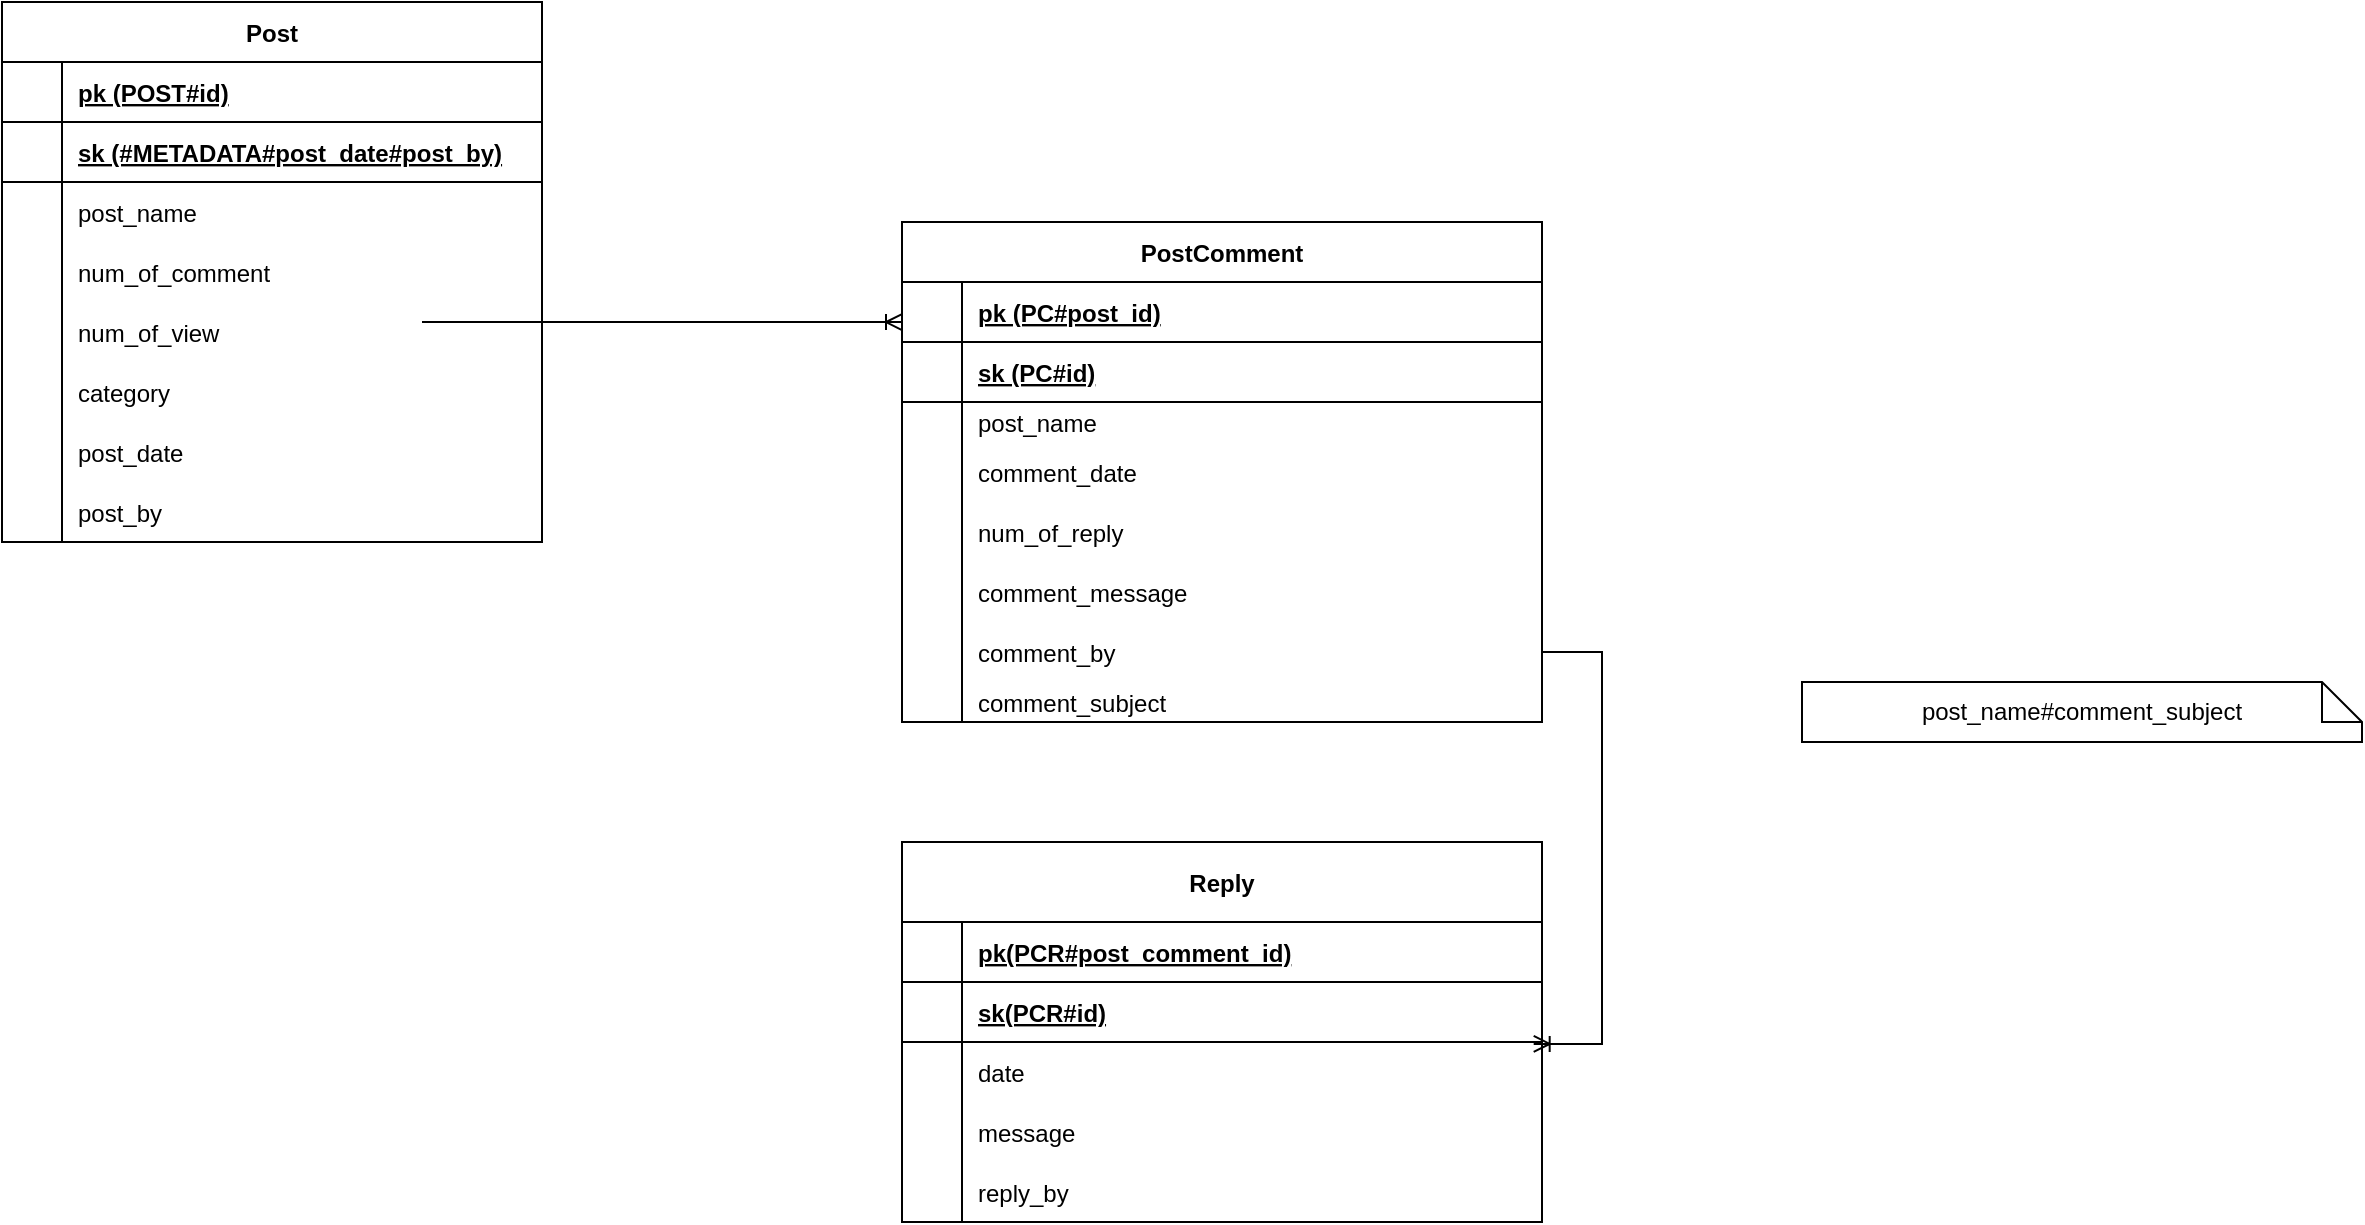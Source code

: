 <mxfile version="20.7.4" type="github">
  <diagram id="dFZohFx2s99H1nQ90OQJ" name="Page-1">
    <mxGraphModel dx="1674" dy="764" grid="1" gridSize="10" guides="1" tooltips="1" connect="1" arrows="1" fold="1" page="1" pageScale="1" pageWidth="1920" pageHeight="1200" math="0" shadow="0">
      <root>
        <mxCell id="0" />
        <mxCell id="1" parent="0" />
        <mxCell id="v9dqBM3XCGgGvdYVH0Uz-1" value="Post" style="shape=table;startSize=30;container=1;collapsible=1;childLayout=tableLayout;fixedRows=1;rowLines=0;fontStyle=1;align=center;resizeLast=1;" parent="1" vertex="1">
          <mxGeometry x="180" y="160" width="270" height="270" as="geometry" />
        </mxCell>
        <mxCell id="v9dqBM3XCGgGvdYVH0Uz-2" value="" style="shape=tableRow;horizontal=0;startSize=0;swimlaneHead=0;swimlaneBody=0;fillColor=none;collapsible=0;dropTarget=0;points=[[0,0.5],[1,0.5]];portConstraint=eastwest;top=0;left=0;right=0;bottom=1;" parent="v9dqBM3XCGgGvdYVH0Uz-1" vertex="1">
          <mxGeometry y="30" width="270" height="30" as="geometry" />
        </mxCell>
        <mxCell id="v9dqBM3XCGgGvdYVH0Uz-3" value="" style="shape=partialRectangle;connectable=0;fillColor=none;top=0;left=0;bottom=0;right=0;fontStyle=1;overflow=hidden;" parent="v9dqBM3XCGgGvdYVH0Uz-2" vertex="1">
          <mxGeometry width="30" height="30" as="geometry">
            <mxRectangle width="30" height="30" as="alternateBounds" />
          </mxGeometry>
        </mxCell>
        <mxCell id="v9dqBM3XCGgGvdYVH0Uz-4" value="pk (POST#id)" style="shape=partialRectangle;connectable=0;fillColor=none;top=0;left=0;bottom=0;right=0;align=left;spacingLeft=6;fontStyle=5;overflow=hidden;" parent="v9dqBM3XCGgGvdYVH0Uz-2" vertex="1">
          <mxGeometry x="30" width="240" height="30" as="geometry">
            <mxRectangle width="240" height="30" as="alternateBounds" />
          </mxGeometry>
        </mxCell>
        <mxCell id="OMfwDBbiNhN4v_xhJ7d3-13" value="" style="shape=tableRow;horizontal=0;startSize=0;swimlaneHead=0;swimlaneBody=0;fillColor=none;collapsible=0;dropTarget=0;points=[[0,0.5],[1,0.5]];portConstraint=eastwest;top=0;left=0;right=0;bottom=1;" vertex="1" parent="v9dqBM3XCGgGvdYVH0Uz-1">
          <mxGeometry y="60" width="270" height="30" as="geometry" />
        </mxCell>
        <mxCell id="OMfwDBbiNhN4v_xhJ7d3-14" value="" style="shape=partialRectangle;connectable=0;fillColor=none;top=0;left=0;bottom=0;right=0;fontStyle=1;overflow=hidden;" vertex="1" parent="OMfwDBbiNhN4v_xhJ7d3-13">
          <mxGeometry width="30" height="30" as="geometry">
            <mxRectangle width="30" height="30" as="alternateBounds" />
          </mxGeometry>
        </mxCell>
        <mxCell id="OMfwDBbiNhN4v_xhJ7d3-15" value="sk (#METADATA#post_date#post_by)" style="shape=partialRectangle;connectable=0;fillColor=none;top=0;left=0;bottom=0;right=0;align=left;spacingLeft=6;fontStyle=5;overflow=hidden;" vertex="1" parent="OMfwDBbiNhN4v_xhJ7d3-13">
          <mxGeometry x="30" width="240" height="30" as="geometry">
            <mxRectangle width="240" height="30" as="alternateBounds" />
          </mxGeometry>
        </mxCell>
        <mxCell id="v9dqBM3XCGgGvdYVH0Uz-5" value="" style="shape=tableRow;horizontal=0;startSize=0;swimlaneHead=0;swimlaneBody=0;fillColor=none;collapsible=0;dropTarget=0;points=[[0,0.5],[1,0.5]];portConstraint=eastwest;top=0;left=0;right=0;bottom=0;" parent="v9dqBM3XCGgGvdYVH0Uz-1" vertex="1">
          <mxGeometry y="90" width="270" height="30" as="geometry" />
        </mxCell>
        <mxCell id="v9dqBM3XCGgGvdYVH0Uz-6" value="" style="shape=partialRectangle;connectable=0;fillColor=none;top=0;left=0;bottom=0;right=0;editable=1;overflow=hidden;" parent="v9dqBM3XCGgGvdYVH0Uz-5" vertex="1">
          <mxGeometry width="30" height="30" as="geometry">
            <mxRectangle width="30" height="30" as="alternateBounds" />
          </mxGeometry>
        </mxCell>
        <mxCell id="v9dqBM3XCGgGvdYVH0Uz-7" value="post_name" style="shape=partialRectangle;connectable=0;fillColor=none;top=0;left=0;bottom=0;right=0;align=left;spacingLeft=6;overflow=hidden;" parent="v9dqBM3XCGgGvdYVH0Uz-5" vertex="1">
          <mxGeometry x="30" width="240" height="30" as="geometry">
            <mxRectangle width="240" height="30" as="alternateBounds" />
          </mxGeometry>
        </mxCell>
        <mxCell id="v9dqBM3XCGgGvdYVH0Uz-8" value="" style="shape=tableRow;horizontal=0;startSize=0;swimlaneHead=0;swimlaneBody=0;fillColor=none;collapsible=0;dropTarget=0;points=[[0,0.5],[1,0.5]];portConstraint=eastwest;top=0;left=0;right=0;bottom=0;" parent="v9dqBM3XCGgGvdYVH0Uz-1" vertex="1">
          <mxGeometry y="120" width="270" height="30" as="geometry" />
        </mxCell>
        <mxCell id="v9dqBM3XCGgGvdYVH0Uz-9" value="" style="shape=partialRectangle;connectable=0;fillColor=none;top=0;left=0;bottom=0;right=0;editable=1;overflow=hidden;" parent="v9dqBM3XCGgGvdYVH0Uz-8" vertex="1">
          <mxGeometry width="30" height="30" as="geometry">
            <mxRectangle width="30" height="30" as="alternateBounds" />
          </mxGeometry>
        </mxCell>
        <mxCell id="v9dqBM3XCGgGvdYVH0Uz-10" value="num_of_comment" style="shape=partialRectangle;connectable=0;fillColor=none;top=0;left=0;bottom=0;right=0;align=left;spacingLeft=6;overflow=hidden;" parent="v9dqBM3XCGgGvdYVH0Uz-8" vertex="1">
          <mxGeometry x="30" width="240" height="30" as="geometry">
            <mxRectangle width="240" height="30" as="alternateBounds" />
          </mxGeometry>
        </mxCell>
        <mxCell id="v9dqBM3XCGgGvdYVH0Uz-11" value="" style="shape=tableRow;horizontal=0;startSize=0;swimlaneHead=0;swimlaneBody=0;fillColor=none;collapsible=0;dropTarget=0;points=[[0,0.5],[1,0.5]];portConstraint=eastwest;top=0;left=0;right=0;bottom=0;" parent="v9dqBM3XCGgGvdYVH0Uz-1" vertex="1">
          <mxGeometry y="150" width="270" height="30" as="geometry" />
        </mxCell>
        <mxCell id="v9dqBM3XCGgGvdYVH0Uz-12" value="" style="shape=partialRectangle;connectable=0;fillColor=none;top=0;left=0;bottom=0;right=0;editable=1;overflow=hidden;" parent="v9dqBM3XCGgGvdYVH0Uz-11" vertex="1">
          <mxGeometry width="30" height="30" as="geometry">
            <mxRectangle width="30" height="30" as="alternateBounds" />
          </mxGeometry>
        </mxCell>
        <mxCell id="v9dqBM3XCGgGvdYVH0Uz-13" value="num_of_view" style="shape=partialRectangle;connectable=0;fillColor=none;top=0;left=0;bottom=0;right=0;align=left;spacingLeft=6;overflow=hidden;" parent="v9dqBM3XCGgGvdYVH0Uz-11" vertex="1">
          <mxGeometry x="30" width="240" height="30" as="geometry">
            <mxRectangle width="240" height="30" as="alternateBounds" />
          </mxGeometry>
        </mxCell>
        <mxCell id="OMfwDBbiNhN4v_xhJ7d3-4" value="" style="shape=tableRow;horizontal=0;startSize=0;swimlaneHead=0;swimlaneBody=0;fillColor=none;collapsible=0;dropTarget=0;points=[[0,0.5],[1,0.5]];portConstraint=eastwest;top=0;left=0;right=0;bottom=0;" vertex="1" parent="v9dqBM3XCGgGvdYVH0Uz-1">
          <mxGeometry y="180" width="270" height="30" as="geometry" />
        </mxCell>
        <mxCell id="OMfwDBbiNhN4v_xhJ7d3-5" value="" style="shape=partialRectangle;connectable=0;fillColor=none;top=0;left=0;bottom=0;right=0;editable=1;overflow=hidden;" vertex="1" parent="OMfwDBbiNhN4v_xhJ7d3-4">
          <mxGeometry width="30" height="30" as="geometry">
            <mxRectangle width="30" height="30" as="alternateBounds" />
          </mxGeometry>
        </mxCell>
        <mxCell id="OMfwDBbiNhN4v_xhJ7d3-6" value="category" style="shape=partialRectangle;connectable=0;fillColor=none;top=0;left=0;bottom=0;right=0;align=left;spacingLeft=6;overflow=hidden;" vertex="1" parent="OMfwDBbiNhN4v_xhJ7d3-4">
          <mxGeometry x="30" width="240" height="30" as="geometry">
            <mxRectangle width="240" height="30" as="alternateBounds" />
          </mxGeometry>
        </mxCell>
        <mxCell id="OMfwDBbiNhN4v_xhJ7d3-16" value="" style="shape=tableRow;horizontal=0;startSize=0;swimlaneHead=0;swimlaneBody=0;fillColor=none;collapsible=0;dropTarget=0;points=[[0,0.5],[1,0.5]];portConstraint=eastwest;top=0;left=0;right=0;bottom=0;" vertex="1" parent="v9dqBM3XCGgGvdYVH0Uz-1">
          <mxGeometry y="210" width="270" height="30" as="geometry" />
        </mxCell>
        <mxCell id="OMfwDBbiNhN4v_xhJ7d3-17" value="" style="shape=partialRectangle;connectable=0;fillColor=none;top=0;left=0;bottom=0;right=0;editable=1;overflow=hidden;" vertex="1" parent="OMfwDBbiNhN4v_xhJ7d3-16">
          <mxGeometry width="30" height="30" as="geometry">
            <mxRectangle width="30" height="30" as="alternateBounds" />
          </mxGeometry>
        </mxCell>
        <mxCell id="OMfwDBbiNhN4v_xhJ7d3-18" value="post_date" style="shape=partialRectangle;connectable=0;fillColor=none;top=0;left=0;bottom=0;right=0;align=left;spacingLeft=6;overflow=hidden;" vertex="1" parent="OMfwDBbiNhN4v_xhJ7d3-16">
          <mxGeometry x="30" width="240" height="30" as="geometry">
            <mxRectangle width="240" height="30" as="alternateBounds" />
          </mxGeometry>
        </mxCell>
        <mxCell id="OMfwDBbiNhN4v_xhJ7d3-19" value="" style="shape=tableRow;horizontal=0;startSize=0;swimlaneHead=0;swimlaneBody=0;fillColor=none;collapsible=0;dropTarget=0;points=[[0,0.5],[1,0.5]];portConstraint=eastwest;top=0;left=0;right=0;bottom=0;" vertex="1" parent="v9dqBM3XCGgGvdYVH0Uz-1">
          <mxGeometry y="240" width="270" height="30" as="geometry" />
        </mxCell>
        <mxCell id="OMfwDBbiNhN4v_xhJ7d3-20" value="" style="shape=partialRectangle;connectable=0;fillColor=none;top=0;left=0;bottom=0;right=0;editable=1;overflow=hidden;" vertex="1" parent="OMfwDBbiNhN4v_xhJ7d3-19">
          <mxGeometry width="30" height="30" as="geometry">
            <mxRectangle width="30" height="30" as="alternateBounds" />
          </mxGeometry>
        </mxCell>
        <mxCell id="OMfwDBbiNhN4v_xhJ7d3-21" value="post_by" style="shape=partialRectangle;connectable=0;fillColor=none;top=0;left=0;bottom=0;right=0;align=left;spacingLeft=6;overflow=hidden;" vertex="1" parent="OMfwDBbiNhN4v_xhJ7d3-19">
          <mxGeometry x="30" width="240" height="30" as="geometry">
            <mxRectangle width="240" height="30" as="alternateBounds" />
          </mxGeometry>
        </mxCell>
        <mxCell id="v9dqBM3XCGgGvdYVH0Uz-14" value="PostComment" style="shape=table;startSize=30;container=1;collapsible=1;childLayout=tableLayout;fixedRows=1;rowLines=0;fontStyle=1;align=center;resizeLast=1;" parent="1" vertex="1">
          <mxGeometry x="630" y="270" width="320" height="250" as="geometry" />
        </mxCell>
        <mxCell id="v9dqBM3XCGgGvdYVH0Uz-15" value="" style="shape=tableRow;horizontal=0;startSize=0;swimlaneHead=0;swimlaneBody=0;fillColor=none;collapsible=0;dropTarget=0;points=[[0,0.5],[1,0.5]];portConstraint=eastwest;top=0;left=0;right=0;bottom=1;" parent="v9dqBM3XCGgGvdYVH0Uz-14" vertex="1">
          <mxGeometry y="30" width="320" height="30" as="geometry" />
        </mxCell>
        <mxCell id="v9dqBM3XCGgGvdYVH0Uz-16" value="" style="shape=partialRectangle;connectable=0;fillColor=none;top=0;left=0;bottom=0;right=0;fontStyle=1;overflow=hidden;" parent="v9dqBM3XCGgGvdYVH0Uz-15" vertex="1">
          <mxGeometry width="30" height="30" as="geometry">
            <mxRectangle width="30" height="30" as="alternateBounds" />
          </mxGeometry>
        </mxCell>
        <mxCell id="v9dqBM3XCGgGvdYVH0Uz-17" value="pk (PC#post_id)" style="shape=partialRectangle;connectable=0;fillColor=none;top=0;left=0;bottom=0;right=0;align=left;spacingLeft=6;fontStyle=5;overflow=hidden;" parent="v9dqBM3XCGgGvdYVH0Uz-15" vertex="1">
          <mxGeometry x="30" width="290" height="30" as="geometry">
            <mxRectangle width="290" height="30" as="alternateBounds" />
          </mxGeometry>
        </mxCell>
        <mxCell id="OMfwDBbiNhN4v_xhJ7d3-7" value="" style="shape=tableRow;horizontal=0;startSize=0;swimlaneHead=0;swimlaneBody=0;fillColor=none;collapsible=0;dropTarget=0;points=[[0,0.5],[1,0.5]];portConstraint=eastwest;top=0;left=0;right=0;bottom=1;" vertex="1" parent="v9dqBM3XCGgGvdYVH0Uz-14">
          <mxGeometry y="60" width="320" height="30" as="geometry" />
        </mxCell>
        <mxCell id="OMfwDBbiNhN4v_xhJ7d3-8" value="" style="shape=partialRectangle;connectable=0;fillColor=none;top=0;left=0;bottom=0;right=0;fontStyle=1;overflow=hidden;" vertex="1" parent="OMfwDBbiNhN4v_xhJ7d3-7">
          <mxGeometry width="30" height="30" as="geometry">
            <mxRectangle width="30" height="30" as="alternateBounds" />
          </mxGeometry>
        </mxCell>
        <mxCell id="OMfwDBbiNhN4v_xhJ7d3-9" value="sk (PC#id)" style="shape=partialRectangle;connectable=0;fillColor=none;top=0;left=0;bottom=0;right=0;align=left;spacingLeft=6;fontStyle=5;overflow=hidden;" vertex="1" parent="OMfwDBbiNhN4v_xhJ7d3-7">
          <mxGeometry x="30" width="290" height="30" as="geometry">
            <mxRectangle width="290" height="30" as="alternateBounds" />
          </mxGeometry>
        </mxCell>
        <mxCell id="v9dqBM3XCGgGvdYVH0Uz-18" value="" style="shape=tableRow;horizontal=0;startSize=0;swimlaneHead=0;swimlaneBody=0;fillColor=none;collapsible=0;dropTarget=0;points=[[0,0.5],[1,0.5]];portConstraint=eastwest;top=0;left=0;right=0;bottom=0;" parent="v9dqBM3XCGgGvdYVH0Uz-14" vertex="1">
          <mxGeometry y="90" width="320" height="20" as="geometry" />
        </mxCell>
        <mxCell id="v9dqBM3XCGgGvdYVH0Uz-19" value="" style="shape=partialRectangle;connectable=0;fillColor=none;top=0;left=0;bottom=0;right=0;editable=1;overflow=hidden;" parent="v9dqBM3XCGgGvdYVH0Uz-18" vertex="1">
          <mxGeometry width="30" height="20" as="geometry">
            <mxRectangle width="30" height="20" as="alternateBounds" />
          </mxGeometry>
        </mxCell>
        <mxCell id="v9dqBM3XCGgGvdYVH0Uz-20" value="post_name" style="shape=partialRectangle;connectable=0;fillColor=none;top=0;left=0;bottom=0;right=0;align=left;spacingLeft=6;overflow=hidden;" parent="v9dqBM3XCGgGvdYVH0Uz-18" vertex="1">
          <mxGeometry x="30" width="290" height="20" as="geometry">
            <mxRectangle width="290" height="20" as="alternateBounds" />
          </mxGeometry>
        </mxCell>
        <mxCell id="v9dqBM3XCGgGvdYVH0Uz-21" value="" style="shape=tableRow;horizontal=0;startSize=0;swimlaneHead=0;swimlaneBody=0;fillColor=none;collapsible=0;dropTarget=0;points=[[0,0.5],[1,0.5]];portConstraint=eastwest;top=0;left=0;right=0;bottom=0;" parent="v9dqBM3XCGgGvdYVH0Uz-14" vertex="1">
          <mxGeometry y="110" width="320" height="30" as="geometry" />
        </mxCell>
        <mxCell id="v9dqBM3XCGgGvdYVH0Uz-22" value="" style="shape=partialRectangle;connectable=0;fillColor=none;top=0;left=0;bottom=0;right=0;editable=1;overflow=hidden;" parent="v9dqBM3XCGgGvdYVH0Uz-21" vertex="1">
          <mxGeometry width="30" height="30" as="geometry">
            <mxRectangle width="30" height="30" as="alternateBounds" />
          </mxGeometry>
        </mxCell>
        <mxCell id="v9dqBM3XCGgGvdYVH0Uz-23" value="comment_date" style="shape=partialRectangle;connectable=0;fillColor=none;top=0;left=0;bottom=0;right=0;align=left;spacingLeft=6;overflow=hidden;" parent="v9dqBM3XCGgGvdYVH0Uz-21" vertex="1">
          <mxGeometry x="30" width="290" height="30" as="geometry">
            <mxRectangle width="290" height="30" as="alternateBounds" />
          </mxGeometry>
        </mxCell>
        <mxCell id="v9dqBM3XCGgGvdYVH0Uz-24" value="" style="shape=tableRow;horizontal=0;startSize=0;swimlaneHead=0;swimlaneBody=0;fillColor=none;collapsible=0;dropTarget=0;points=[[0,0.5],[1,0.5]];portConstraint=eastwest;top=0;left=0;right=0;bottom=0;" parent="v9dqBM3XCGgGvdYVH0Uz-14" vertex="1">
          <mxGeometry y="140" width="320" height="30" as="geometry" />
        </mxCell>
        <mxCell id="v9dqBM3XCGgGvdYVH0Uz-25" value="" style="shape=partialRectangle;connectable=0;fillColor=none;top=0;left=0;bottom=0;right=0;editable=1;overflow=hidden;" parent="v9dqBM3XCGgGvdYVH0Uz-24" vertex="1">
          <mxGeometry width="30" height="30" as="geometry">
            <mxRectangle width="30" height="30" as="alternateBounds" />
          </mxGeometry>
        </mxCell>
        <mxCell id="v9dqBM3XCGgGvdYVH0Uz-26" value="num_of_reply" style="shape=partialRectangle;connectable=0;fillColor=none;top=0;left=0;bottom=0;right=0;align=left;spacingLeft=6;overflow=hidden;" parent="v9dqBM3XCGgGvdYVH0Uz-24" vertex="1">
          <mxGeometry x="30" width="290" height="30" as="geometry">
            <mxRectangle width="290" height="30" as="alternateBounds" />
          </mxGeometry>
        </mxCell>
        <mxCell id="v9dqBM3XCGgGvdYVH0Uz-40" value="" style="shape=tableRow;horizontal=0;startSize=0;swimlaneHead=0;swimlaneBody=0;fillColor=none;collapsible=0;dropTarget=0;points=[[0,0.5],[1,0.5]];portConstraint=eastwest;top=0;left=0;right=0;bottom=0;" parent="v9dqBM3XCGgGvdYVH0Uz-14" vertex="1">
          <mxGeometry y="170" width="320" height="30" as="geometry" />
        </mxCell>
        <mxCell id="v9dqBM3XCGgGvdYVH0Uz-41" value="" style="shape=partialRectangle;connectable=0;fillColor=none;top=0;left=0;bottom=0;right=0;editable=1;overflow=hidden;" parent="v9dqBM3XCGgGvdYVH0Uz-40" vertex="1">
          <mxGeometry width="30" height="30" as="geometry">
            <mxRectangle width="30" height="30" as="alternateBounds" />
          </mxGeometry>
        </mxCell>
        <mxCell id="v9dqBM3XCGgGvdYVH0Uz-42" value="comment_message" style="shape=partialRectangle;connectable=0;fillColor=none;top=0;left=0;bottom=0;right=0;align=left;spacingLeft=6;overflow=hidden;" parent="v9dqBM3XCGgGvdYVH0Uz-40" vertex="1">
          <mxGeometry x="30" width="290" height="30" as="geometry">
            <mxRectangle width="290" height="30" as="alternateBounds" />
          </mxGeometry>
        </mxCell>
        <mxCell id="v9dqBM3XCGgGvdYVH0Uz-43" value="" style="shape=tableRow;horizontal=0;startSize=0;swimlaneHead=0;swimlaneBody=0;fillColor=none;collapsible=0;dropTarget=0;points=[[0,0.5],[1,0.5]];portConstraint=eastwest;top=0;left=0;right=0;bottom=0;" parent="v9dqBM3XCGgGvdYVH0Uz-14" vertex="1">
          <mxGeometry y="200" width="320" height="30" as="geometry" />
        </mxCell>
        <mxCell id="v9dqBM3XCGgGvdYVH0Uz-44" value="" style="shape=partialRectangle;connectable=0;fillColor=none;top=0;left=0;bottom=0;right=0;editable=1;overflow=hidden;" parent="v9dqBM3XCGgGvdYVH0Uz-43" vertex="1">
          <mxGeometry width="30" height="30" as="geometry">
            <mxRectangle width="30" height="30" as="alternateBounds" />
          </mxGeometry>
        </mxCell>
        <mxCell id="v9dqBM3XCGgGvdYVH0Uz-45" value="comment_by" style="shape=partialRectangle;connectable=0;fillColor=none;top=0;left=0;bottom=0;right=0;align=left;spacingLeft=6;overflow=hidden;" parent="v9dqBM3XCGgGvdYVH0Uz-43" vertex="1">
          <mxGeometry x="30" width="290" height="30" as="geometry">
            <mxRectangle width="290" height="30" as="alternateBounds" />
          </mxGeometry>
        </mxCell>
        <mxCell id="OMfwDBbiNhN4v_xhJ7d3-1" value="" style="shape=tableRow;horizontal=0;startSize=0;swimlaneHead=0;swimlaneBody=0;fillColor=none;collapsible=0;dropTarget=0;points=[[0,0.5],[1,0.5]];portConstraint=eastwest;top=0;left=0;right=0;bottom=0;" vertex="1" parent="v9dqBM3XCGgGvdYVH0Uz-14">
          <mxGeometry y="230" width="320" height="20" as="geometry" />
        </mxCell>
        <mxCell id="OMfwDBbiNhN4v_xhJ7d3-2" value="" style="shape=partialRectangle;connectable=0;fillColor=none;top=0;left=0;bottom=0;right=0;editable=1;overflow=hidden;" vertex="1" parent="OMfwDBbiNhN4v_xhJ7d3-1">
          <mxGeometry width="30" height="20" as="geometry">
            <mxRectangle width="30" height="20" as="alternateBounds" />
          </mxGeometry>
        </mxCell>
        <mxCell id="OMfwDBbiNhN4v_xhJ7d3-3" value="comment_subject" style="shape=partialRectangle;connectable=0;fillColor=none;top=0;left=0;bottom=0;right=0;align=left;spacingLeft=6;overflow=hidden;" vertex="1" parent="OMfwDBbiNhN4v_xhJ7d3-1">
          <mxGeometry x="30" width="290" height="20" as="geometry">
            <mxRectangle width="290" height="20" as="alternateBounds" />
          </mxGeometry>
        </mxCell>
        <mxCell id="v9dqBM3XCGgGvdYVH0Uz-27" value="Reply" style="shape=table;startSize=40;container=1;collapsible=1;childLayout=tableLayout;fixedRows=1;rowLines=0;fontStyle=1;align=center;resizeLast=1;" parent="1" vertex="1">
          <mxGeometry x="630" y="580" width="320" height="190" as="geometry" />
        </mxCell>
        <mxCell id="v9dqBM3XCGgGvdYVH0Uz-28" value="" style="shape=tableRow;horizontal=0;startSize=0;swimlaneHead=0;swimlaneBody=0;fillColor=none;collapsible=0;dropTarget=0;points=[[0,0.5],[1,0.5]];portConstraint=eastwest;top=0;left=0;right=0;bottom=1;" parent="v9dqBM3XCGgGvdYVH0Uz-27" vertex="1">
          <mxGeometry y="40" width="320" height="30" as="geometry" />
        </mxCell>
        <mxCell id="v9dqBM3XCGgGvdYVH0Uz-29" value="" style="shape=partialRectangle;connectable=0;fillColor=none;top=0;left=0;bottom=0;right=0;fontStyle=1;overflow=hidden;" parent="v9dqBM3XCGgGvdYVH0Uz-28" vertex="1">
          <mxGeometry width="30" height="30" as="geometry">
            <mxRectangle width="30" height="30" as="alternateBounds" />
          </mxGeometry>
        </mxCell>
        <mxCell id="v9dqBM3XCGgGvdYVH0Uz-30" value="pk(PCR#post_comment_id)" style="shape=partialRectangle;connectable=0;fillColor=none;top=0;left=0;bottom=0;right=0;align=left;spacingLeft=6;fontStyle=5;overflow=hidden;" parent="v9dqBM3XCGgGvdYVH0Uz-28" vertex="1">
          <mxGeometry x="30" width="290" height="30" as="geometry">
            <mxRectangle width="290" height="30" as="alternateBounds" />
          </mxGeometry>
        </mxCell>
        <mxCell id="OMfwDBbiNhN4v_xhJ7d3-10" value="" style="shape=tableRow;horizontal=0;startSize=0;swimlaneHead=0;swimlaneBody=0;fillColor=none;collapsible=0;dropTarget=0;points=[[0,0.5],[1,0.5]];portConstraint=eastwest;top=0;left=0;right=0;bottom=1;" vertex="1" parent="v9dqBM3XCGgGvdYVH0Uz-27">
          <mxGeometry y="70" width="320" height="30" as="geometry" />
        </mxCell>
        <mxCell id="OMfwDBbiNhN4v_xhJ7d3-11" value="" style="shape=partialRectangle;connectable=0;fillColor=none;top=0;left=0;bottom=0;right=0;fontStyle=1;overflow=hidden;" vertex="1" parent="OMfwDBbiNhN4v_xhJ7d3-10">
          <mxGeometry width="30" height="30" as="geometry">
            <mxRectangle width="30" height="30" as="alternateBounds" />
          </mxGeometry>
        </mxCell>
        <mxCell id="OMfwDBbiNhN4v_xhJ7d3-12" value="sk(PCR#id)" style="shape=partialRectangle;connectable=0;fillColor=none;top=0;left=0;bottom=0;right=0;align=left;spacingLeft=6;fontStyle=5;overflow=hidden;" vertex="1" parent="OMfwDBbiNhN4v_xhJ7d3-10">
          <mxGeometry x="30" width="290" height="30" as="geometry">
            <mxRectangle width="290" height="30" as="alternateBounds" />
          </mxGeometry>
        </mxCell>
        <mxCell id="v9dqBM3XCGgGvdYVH0Uz-31" value="" style="shape=tableRow;horizontal=0;startSize=0;swimlaneHead=0;swimlaneBody=0;fillColor=none;collapsible=0;dropTarget=0;points=[[0,0.5],[1,0.5]];portConstraint=eastwest;top=0;left=0;right=0;bottom=0;" parent="v9dqBM3XCGgGvdYVH0Uz-27" vertex="1">
          <mxGeometry y="100" width="320" height="30" as="geometry" />
        </mxCell>
        <mxCell id="v9dqBM3XCGgGvdYVH0Uz-32" value="" style="shape=partialRectangle;connectable=0;fillColor=none;top=0;left=0;bottom=0;right=0;editable=1;overflow=hidden;" parent="v9dqBM3XCGgGvdYVH0Uz-31" vertex="1">
          <mxGeometry width="30" height="30" as="geometry">
            <mxRectangle width="30" height="30" as="alternateBounds" />
          </mxGeometry>
        </mxCell>
        <mxCell id="v9dqBM3XCGgGvdYVH0Uz-33" value="date" style="shape=partialRectangle;connectable=0;fillColor=none;top=0;left=0;bottom=0;right=0;align=left;spacingLeft=6;overflow=hidden;" parent="v9dqBM3XCGgGvdYVH0Uz-31" vertex="1">
          <mxGeometry x="30" width="290" height="30" as="geometry">
            <mxRectangle width="290" height="30" as="alternateBounds" />
          </mxGeometry>
        </mxCell>
        <mxCell id="v9dqBM3XCGgGvdYVH0Uz-34" value="" style="shape=tableRow;horizontal=0;startSize=0;swimlaneHead=0;swimlaneBody=0;fillColor=none;collapsible=0;dropTarget=0;points=[[0,0.5],[1,0.5]];portConstraint=eastwest;top=0;left=0;right=0;bottom=0;" parent="v9dqBM3XCGgGvdYVH0Uz-27" vertex="1">
          <mxGeometry y="130" width="320" height="30" as="geometry" />
        </mxCell>
        <mxCell id="v9dqBM3XCGgGvdYVH0Uz-35" value="" style="shape=partialRectangle;connectable=0;fillColor=none;top=0;left=0;bottom=0;right=0;editable=1;overflow=hidden;" parent="v9dqBM3XCGgGvdYVH0Uz-34" vertex="1">
          <mxGeometry width="30" height="30" as="geometry">
            <mxRectangle width="30" height="30" as="alternateBounds" />
          </mxGeometry>
        </mxCell>
        <mxCell id="v9dqBM3XCGgGvdYVH0Uz-36" value="message" style="shape=partialRectangle;connectable=0;fillColor=none;top=0;left=0;bottom=0;right=0;align=left;spacingLeft=6;overflow=hidden;" parent="v9dqBM3XCGgGvdYVH0Uz-34" vertex="1">
          <mxGeometry x="30" width="290" height="30" as="geometry">
            <mxRectangle width="290" height="30" as="alternateBounds" />
          </mxGeometry>
        </mxCell>
        <mxCell id="v9dqBM3XCGgGvdYVH0Uz-37" value="" style="shape=tableRow;horizontal=0;startSize=0;swimlaneHead=0;swimlaneBody=0;fillColor=none;collapsible=0;dropTarget=0;points=[[0,0.5],[1,0.5]];portConstraint=eastwest;top=0;left=0;right=0;bottom=0;" parent="v9dqBM3XCGgGvdYVH0Uz-27" vertex="1">
          <mxGeometry y="160" width="320" height="30" as="geometry" />
        </mxCell>
        <mxCell id="v9dqBM3XCGgGvdYVH0Uz-38" value="" style="shape=partialRectangle;connectable=0;fillColor=none;top=0;left=0;bottom=0;right=0;editable=1;overflow=hidden;" parent="v9dqBM3XCGgGvdYVH0Uz-37" vertex="1">
          <mxGeometry width="30" height="30" as="geometry">
            <mxRectangle width="30" height="30" as="alternateBounds" />
          </mxGeometry>
        </mxCell>
        <mxCell id="v9dqBM3XCGgGvdYVH0Uz-39" value="reply_by" style="shape=partialRectangle;connectable=0;fillColor=none;top=0;left=0;bottom=0;right=0;align=left;spacingLeft=6;overflow=hidden;" parent="v9dqBM3XCGgGvdYVH0Uz-37" vertex="1">
          <mxGeometry x="30" width="290" height="30" as="geometry">
            <mxRectangle width="290" height="30" as="alternateBounds" />
          </mxGeometry>
        </mxCell>
        <mxCell id="v9dqBM3XCGgGvdYVH0Uz-46" value="" style="edgeStyle=entityRelationEdgeStyle;fontSize=12;html=1;endArrow=ERoneToMany;rounded=0;entryX=0;entryY=0.667;entryDx=0;entryDy=0;entryPerimeter=0;" parent="1" target="v9dqBM3XCGgGvdYVH0Uz-15" edge="1">
          <mxGeometry width="100" height="100" relative="1" as="geometry">
            <mxPoint x="390" y="320" as="sourcePoint" />
            <mxPoint x="490" y="220" as="targetPoint" />
          </mxGeometry>
        </mxCell>
        <mxCell id="v9dqBM3XCGgGvdYVH0Uz-50" value="post_name#comment_subject" style="shape=note;size=20;whiteSpace=wrap;html=1;" parent="1" vertex="1">
          <mxGeometry x="1080" y="500" width="280" height="30" as="geometry" />
        </mxCell>
        <mxCell id="v9dqBM3XCGgGvdYVH0Uz-51" value="" style="edgeStyle=entityRelationEdgeStyle;fontSize=12;html=1;endArrow=ERoneToMany;rounded=0;entryX=0.987;entryY=0.033;entryDx=0;entryDy=0;entryPerimeter=0;" parent="1" source="v9dqBM3XCGgGvdYVH0Uz-43" target="v9dqBM3XCGgGvdYVH0Uz-31" edge="1">
          <mxGeometry width="100" height="100" relative="1" as="geometry">
            <mxPoint x="800" y="640" as="sourcePoint" />
            <mxPoint x="900" y="540" as="targetPoint" />
          </mxGeometry>
        </mxCell>
      </root>
    </mxGraphModel>
  </diagram>
</mxfile>
